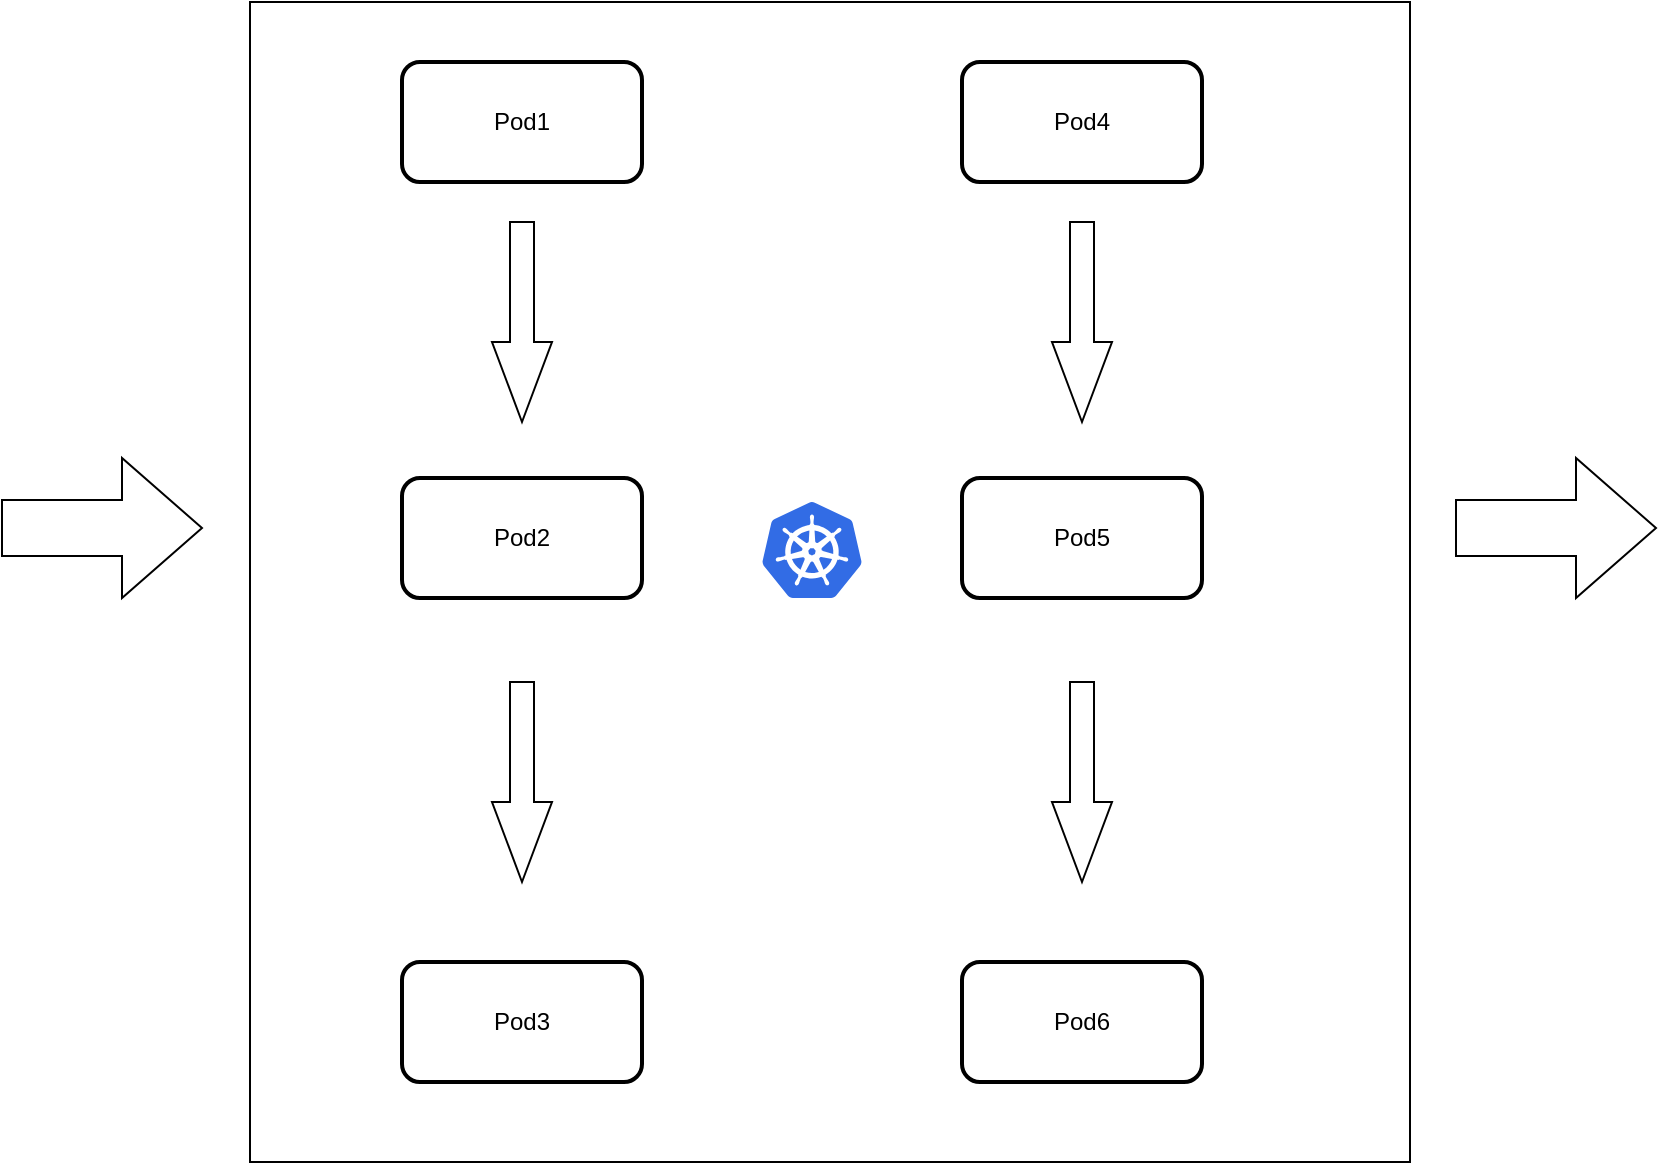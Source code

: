 <mxfile version="21.0.6" type="github">
  <diagram name="第 1 页" id="U67aETpJ9J56oHlb-pqq">
    <mxGraphModel dx="1434" dy="802" grid="1" gridSize="10" guides="1" tooltips="1" connect="1" arrows="1" fold="1" page="1" pageScale="1" pageWidth="827" pageHeight="1169" math="0" shadow="0">
      <root>
        <mxCell id="0" />
        <mxCell id="1" parent="0" />
        <mxCell id="ioFsXFoUWlTZs0BvVSwn-4" value="" style="whiteSpace=wrap;html=1;aspect=fixed;" vertex="1" parent="1">
          <mxGeometry x="124" y="220" width="580" height="580" as="geometry" />
        </mxCell>
        <mxCell id="ioFsXFoUWlTZs0BvVSwn-3" value="" style="sketch=0;aspect=fixed;html=1;points=[];align=center;image;fontSize=12;image=img/lib/mscae/Kubernetes.svg;" vertex="1" parent="1">
          <mxGeometry x="380" y="470" width="50" height="48" as="geometry" />
        </mxCell>
        <mxCell id="ioFsXFoUWlTZs0BvVSwn-6" value="" style="html=1;shadow=0;dashed=0;align=center;verticalAlign=middle;shape=mxgraph.arrows2.arrow;dy=0.6;dx=40;notch=0;" vertex="1" parent="1">
          <mxGeometry y="448" width="100" height="70" as="geometry" />
        </mxCell>
        <mxCell id="ioFsXFoUWlTZs0BvVSwn-7" value="" style="html=1;shadow=0;dashed=0;align=center;verticalAlign=middle;shape=mxgraph.arrows2.arrow;dy=0.6;dx=40;notch=0;" vertex="1" parent="1">
          <mxGeometry x="727" y="448" width="100" height="70" as="geometry" />
        </mxCell>
        <mxCell id="ioFsXFoUWlTZs0BvVSwn-9" value="Pod1" style="rounded=1;whiteSpace=wrap;html=1;strokeWidth=2;" vertex="1" parent="1">
          <mxGeometry x="200" y="250" width="120" height="60" as="geometry" />
        </mxCell>
        <mxCell id="ioFsXFoUWlTZs0BvVSwn-11" value="" style="html=1;shadow=0;dashed=0;align=center;verticalAlign=middle;shape=mxgraph.arrows2.arrow;dy=0.6;dx=40;direction=south;notch=0;" vertex="1" parent="1">
          <mxGeometry x="245" y="330" width="30" height="100" as="geometry" />
        </mxCell>
        <mxCell id="ioFsXFoUWlTZs0BvVSwn-12" value="Pod2" style="rounded=1;whiteSpace=wrap;html=1;strokeWidth=2;" vertex="1" parent="1">
          <mxGeometry x="200" y="458" width="120" height="60" as="geometry" />
        </mxCell>
        <mxCell id="ioFsXFoUWlTZs0BvVSwn-13" value="" style="html=1;shadow=0;dashed=0;align=center;verticalAlign=middle;shape=mxgraph.arrows2.arrow;dy=0.6;dx=40;direction=south;notch=0;" vertex="1" parent="1">
          <mxGeometry x="245" y="560" width="30" height="100" as="geometry" />
        </mxCell>
        <mxCell id="ioFsXFoUWlTZs0BvVSwn-14" value="Pod4" style="rounded=1;whiteSpace=wrap;html=1;strokeWidth=2;" vertex="1" parent="1">
          <mxGeometry x="480" y="250" width="120" height="60" as="geometry" />
        </mxCell>
        <mxCell id="ioFsXFoUWlTZs0BvVSwn-16" value="" style="html=1;shadow=0;dashed=0;align=center;verticalAlign=middle;shape=mxgraph.arrows2.arrow;dy=0.6;dx=40;direction=south;notch=0;" vertex="1" parent="1">
          <mxGeometry x="525" y="330" width="30" height="100" as="geometry" />
        </mxCell>
        <mxCell id="ioFsXFoUWlTZs0BvVSwn-17" value="Pod5" style="rounded=1;whiteSpace=wrap;html=1;strokeWidth=2;" vertex="1" parent="1">
          <mxGeometry x="480" y="458" width="120" height="60" as="geometry" />
        </mxCell>
        <mxCell id="ioFsXFoUWlTZs0BvVSwn-18" value="" style="html=1;shadow=0;dashed=0;align=center;verticalAlign=middle;shape=mxgraph.arrows2.arrow;dy=0.6;dx=40;direction=south;notch=0;" vertex="1" parent="1">
          <mxGeometry x="525" y="560" width="30" height="100" as="geometry" />
        </mxCell>
        <mxCell id="ioFsXFoUWlTZs0BvVSwn-19" value="Pod3" style="rounded=1;whiteSpace=wrap;html=1;strokeWidth=2;" vertex="1" parent="1">
          <mxGeometry x="200" y="700" width="120" height="60" as="geometry" />
        </mxCell>
        <mxCell id="ioFsXFoUWlTZs0BvVSwn-20" value="Pod6" style="rounded=1;whiteSpace=wrap;html=1;strokeWidth=2;" vertex="1" parent="1">
          <mxGeometry x="480" y="700" width="120" height="60" as="geometry" />
        </mxCell>
      </root>
    </mxGraphModel>
  </diagram>
</mxfile>
